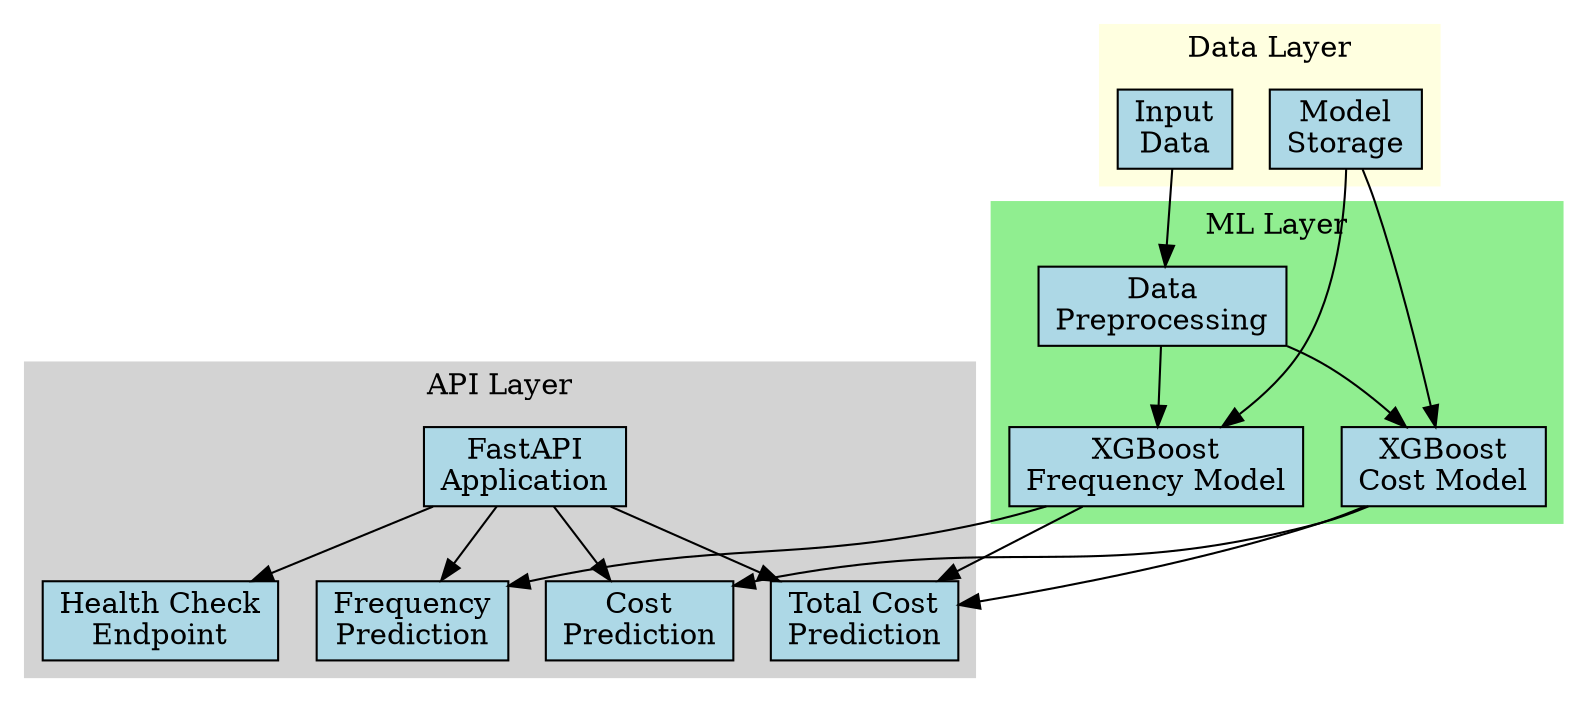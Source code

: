 digraph ArchitectureGlobale {
    rankdir=TB;
    node [shape=box, style=filled, fillcolor=lightblue];
    
    subgraph cluster_0 {
        label = "API Layer";
        style=filled;
        color=lightgrey;
        
        api [label="FastAPI\nApplication"];
        health [label="Health Check\nEndpoint"];
        predict_freq [label="Frequency\nPrediction"];
        predict_cost [label="Cost\nPrediction"];
        predict_total [label="Total Cost\nPrediction"];
        
        api -> {health predict_freq predict_cost predict_total};
    }
    
    subgraph cluster_1 {
        label = "ML Layer";
        style=filled;
        color=lightgreen;
        
        preprocess [label="Data\nPreprocessing"];
        xgboost_freq [label="XGBoost\nFrequency Model"];
        xgboost_cost [label="XGBoost\nCost Model"];
        
        preprocess -> {xgboost_freq xgboost_cost};
    }
    
    subgraph cluster_2 {
        label = "Data Layer";
        style=filled;
        color=lightyellow;
        
        input_data [label="Input\nData"];
        model_storage [label="Model\nStorage"];
    }
    
    input_data -> preprocess;
    xgboost_freq -> predict_freq;
    xgboost_cost -> predict_cost;
    {xgboost_freq xgboost_cost} -> predict_total;
    model_storage -> {xgboost_freq xgboost_cost};
} 